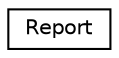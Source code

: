 digraph G
{
  edge [fontname="Helvetica",fontsize="10",labelfontname="Helvetica",labelfontsize="10"];
  node [fontname="Helvetica",fontsize="10",shape=record];
  rankdir=LR;
  Node1 [label="Report",height=0.2,width=0.4,color="black", fillcolor="white", style="filled",URL="$interface_report.html",tooltip="class represents data source for report preview"];
}
